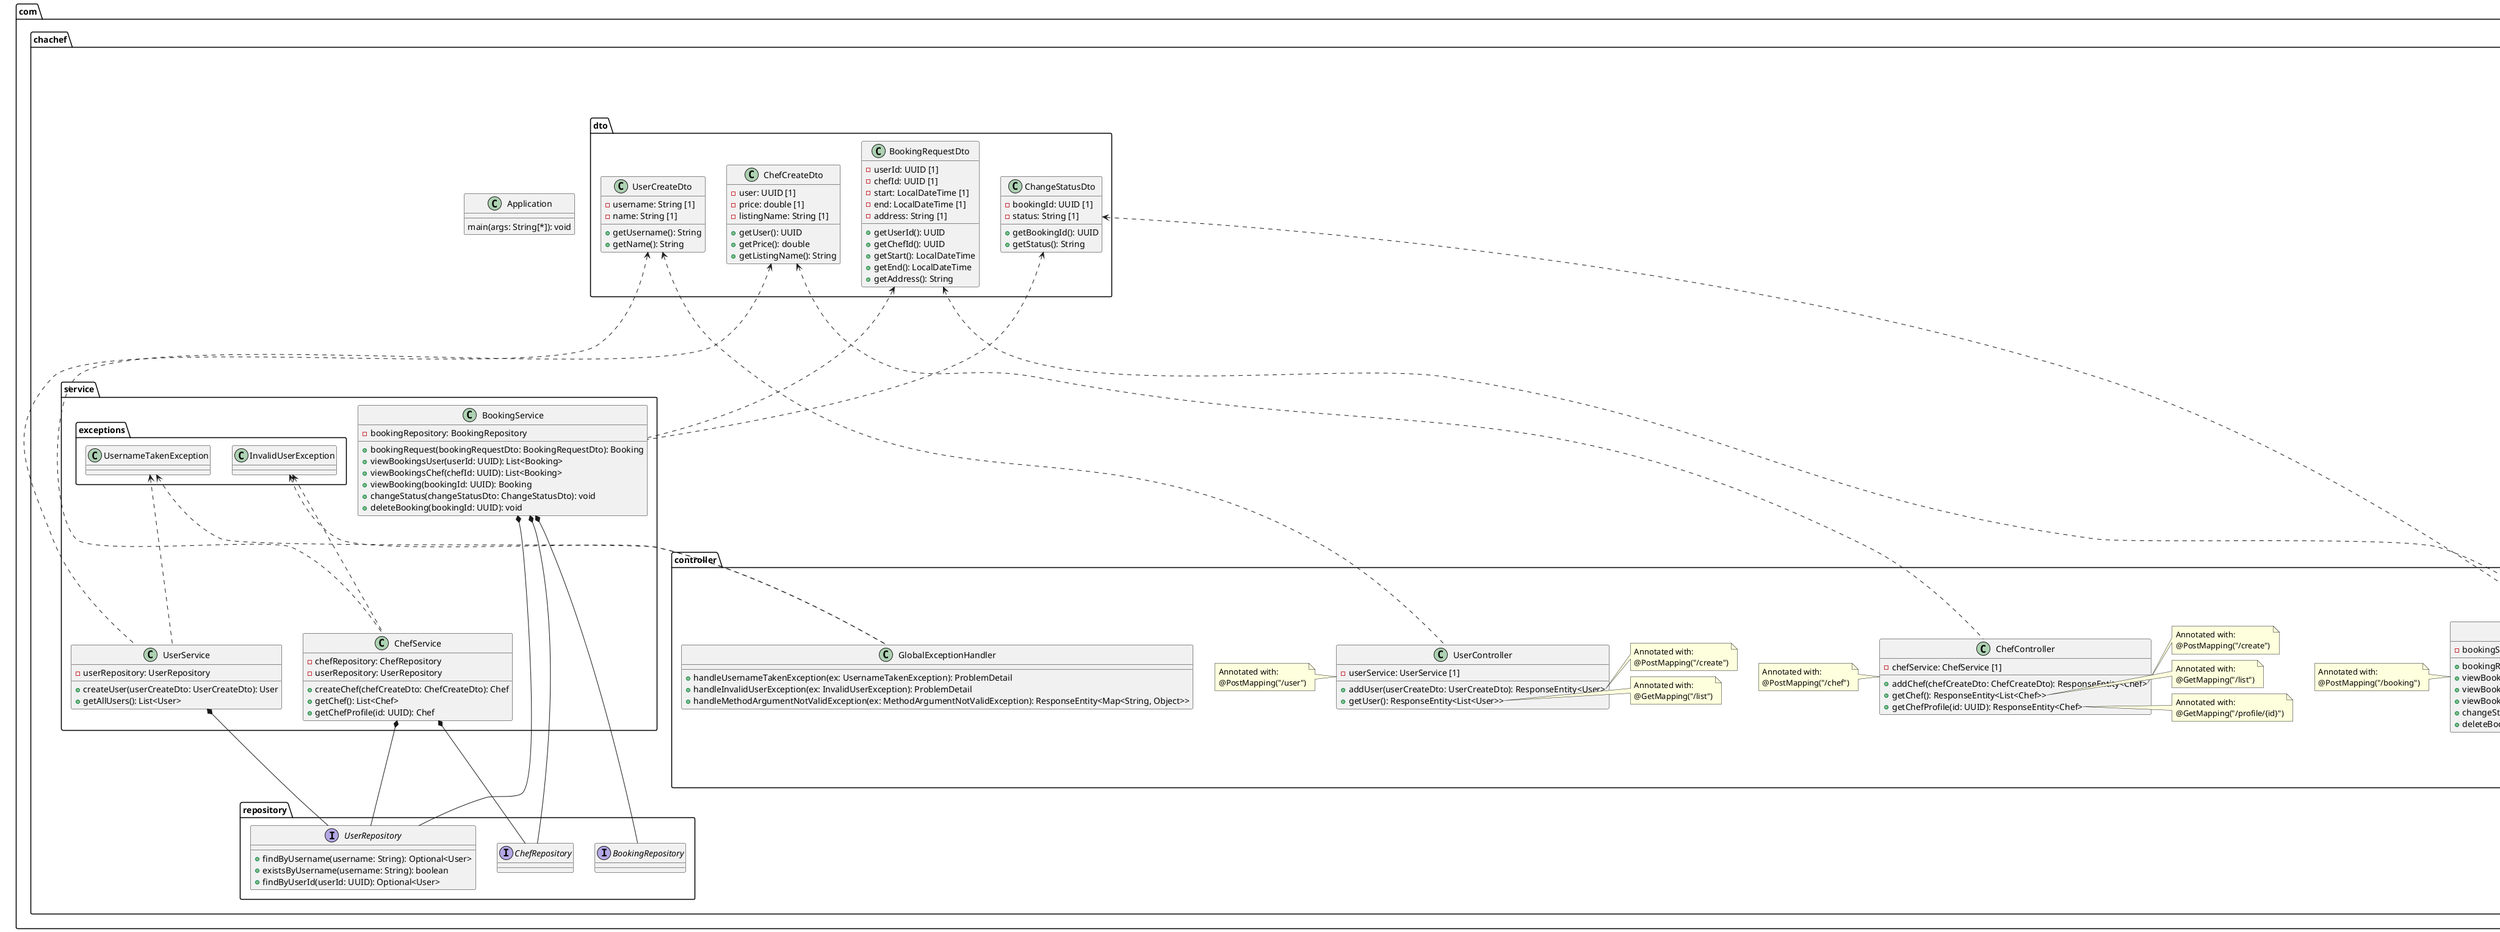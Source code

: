 @startuml
'https://plantuml.com/class-diagram

package com.chachef {
    package entity {
        class User {
            - userId: UUID [1]
            - username: String [1]
            - name: String [1]

            + getUserId(): UUID
            + getUsername(): String
            + setUsername(username: String): void
            + getName(): String
            + setName(name: String): void
        }

        class Chef {
            - chefId: UUID [1]
            - user: User [1]
            - price: double [1]
            - displayName: String [1]

            + getChefId(): UUID
            + getUser(): User
            + setUser(user: User): void
            + getPrice(): double
            + setPrice(price: double): void
            + getDisplayName(): String
            + setDisplayName(displayName: String): void
        }

        class Booking {
            - bookingId: UUID [1]
            - user: User [1]
            - chef: Chef [1]
            - start: LocalDateTime [1]
            - end: LocalDateTime [1]
            - address: String [1]
            - status: String [1]

            + getBookingId(): UUID
            + getUser(): User
            + setUser(user: User): void
            + getChef(): Chef
            + setChef(Chef: Chef): void
            + getStart(): LocalDateTime
            + setStart(start: LocalDateTime): void
            + getEnd(): LocalDateTime
            + setEnd(end: LocalDateTime): void
            + getAddress(): String
            + setAddress(address: String): void
            + getStatus(): String
            + setStatus(status: String): void
        }

        Chef *.. User
        Booking *.. User
        Booking *.. Chef
    }

    package repository {
        interface ChefRepository {

        }

        interface UserRepository {
            + findByUsername(username: String): Optional<User>
            + existsByUsername(username: String): boolean
            + findByUserId(userId: UUID): Optional<User>
        }

        interface BookingRepository {

        }
    }

    package controller {
        class ChefController {
            - chefService: ChefService [1]

            + addChef(chefCreateDto: ChefCreateDto): ResponseEntity<Chef>
            + getChef(): ResponseEntity<List<Chef>>
            + getChefProfile(id: UUID): ResponseEntity<Chef>
        }

        note right of ChefController::addChef
          Annotated with:
          @PostMapping("/create")
        end note

        note right of ChefController::getChef
          Annotated with:
          @GetMapping("/list")
        end note

        note right of ChefController::getChefProfile
          Annotated with:
          @GetMapping("/profile/{id}")
        end note

        note left of ChefController
          Annotated with:
          @PostMapping("/chef")
        end note

        class UserController {
            - userService: UserService [1]

            + addUser(userCreateDto: UserCreateDto): ResponseEntity<User>
            + getUser(): ResponseEntity<List<User>>
        }

        note right of UserController::addUser
          Annotated with:
          @PostMapping("/create")
        end note

        note right of UserController::getUser
          Annotated with:
          @GetMapping("/list")
        end note

        note left of UserController
          Annotated with:
          @PostMapping("/user")
        end note

        class BookingController {
            - bookingService: BookingService [1]

            + bookingRequest(bookingRequestDto: BookingRequestDto): ResponseEntity<Booking>
            + viewBookingsUser(userId: UUID): ResponseEntity<List<Booking>>
            + viewBookingsChef(chefId: UUID): ResponseEntity<List<Booking>>
            + viewBooking(bookingId: UUID): ResponseEntity<Booking>
            + changeStatus(changeStatusDto: ChangeStatusDto): ResponseEntity<Void>
            + deleteBooking(bookingId: UUID): ResponseEntity<Void>
        }

        note right of BookingController::bookingRequest
          Annotated with:
          @PostMapping("/create")
        end note

        note right of BookingController::viewBookingsUser
          Annotated with:
          @GetMapping("/list/user/{userId}")
        end note

        note right of BookingController::viewBookingsChef
          Annotated with:
          @GetMapping("/list/chef/{chefId}")
        end note

        note right of BookingController::viewBooking
          Annotated with:
          @GetMapping("/view/{bookingId}")
        end note

        note right of BookingController::changeStatus
          Annotated with:
          @PutMapping("/update-status")
        end note

        note right of BookingController::deleteBooking
          Annotated with:
          @DeleteMapping("/delete")
        end note

        note left of BookingController
          Annotated with:
          @PostMapping("/booking")
        end note

        class GlobalExceptionHandler {
            + handleUsernameTakenException(ex: UsernameTakenException): ProblemDetail
            + handleInvalidUserException(ex: InvalidUserException): ProblemDetail
            + handleMethodArgumentNotValidException(ex: MethodArgumentNotValidException): ResponseEntity<Map<String, Object>>
        }

    }

    package dto {
        class ChefCreateDto {
            - user: UUID [1]
            - price: double [1]
            - listingName: String [1]

            + getUser(): UUID
            + getPrice(): double
            + getListingName(): String
        }

        class UserCreateDto {
            - username: String [1]
            - name: String [1]

            + getUsername(): String
            + getName(): String
        }

        class BookingRequestDto {
            - userId: UUID [1]
            - chefId: UUID [1]
            - start: LocalDateTime [1]
            - end: LocalDateTime [1]
            - address: String [1]

            + getUserId(): UUID
            + getChefId(): UUID
            + getStart(): LocalDateTime
            + getEnd(): LocalDateTime
            + getAddress(): String
        }

        class ChangeStatusDto {
            - bookingId: UUID [1]
            - status: String [1]

            + getBookingId(): UUID
            + getStatus(): String
        }
    }

    package service {
        package exceptions {
            class InvalidUserException {}

            class UsernameTakenException {}
        }

        class ChefService {
            - chefRepository: ChefRepository
            - userRepository: UserRepository

            + createChef(chefCreateDto: ChefCreateDto): Chef
            + getChef(): List<Chef>
            + getChefProfile(id: UUID): Chef
        }

        class UserService {
            - userRepository: UserRepository

            + createUser(userCreateDto: UserCreateDto): User
            + getAllUsers(): List<User>
        }

        class BookingService {
            - bookingRepository: BookingRepository

            + bookingRequest(bookingRequestDto: BookingRequestDto): Booking
            + viewBookingsUser(userId: UUID): List<Booking>
            + viewBookingsChef(chefId: UUID): List<Booking>
            + viewBooking(bookingId: UUID): Booking
            + changeStatus(changeStatusDto: ChangeStatusDto): void
            + deleteBooking(bookingId: UUID): void
        }
    }

    class Application {
        main(args: String[*]): void
    }

    ChefCreateDto <.. ChefController
    ChefCreateDto <.. ChefService
    UserCreateDto <.. UserController
    UserCreateDto <.. UserService
    BookingRequestDto <.. BookingController
    BookingRequestDto <.. BookingService
    ChangeStatusDto <.. BookingController
    ChangeStatusDto <.. BookingService

    ChefService *-- ChefRepository
    ChefService *-- UserRepository
    UserService *-- UserRepository
    BookingService *-- BookingRepository
    BookingService *-- ChefRepository
    BookingService *-- UserRepository

    InvalidUserException <.. ChefService
    UsernameTakenException <.. UserService
    InvalidUserException <.. GlobalExceptionHandler
    UsernameTakenException <.. GlobalExceptionHandler


}

@enduml